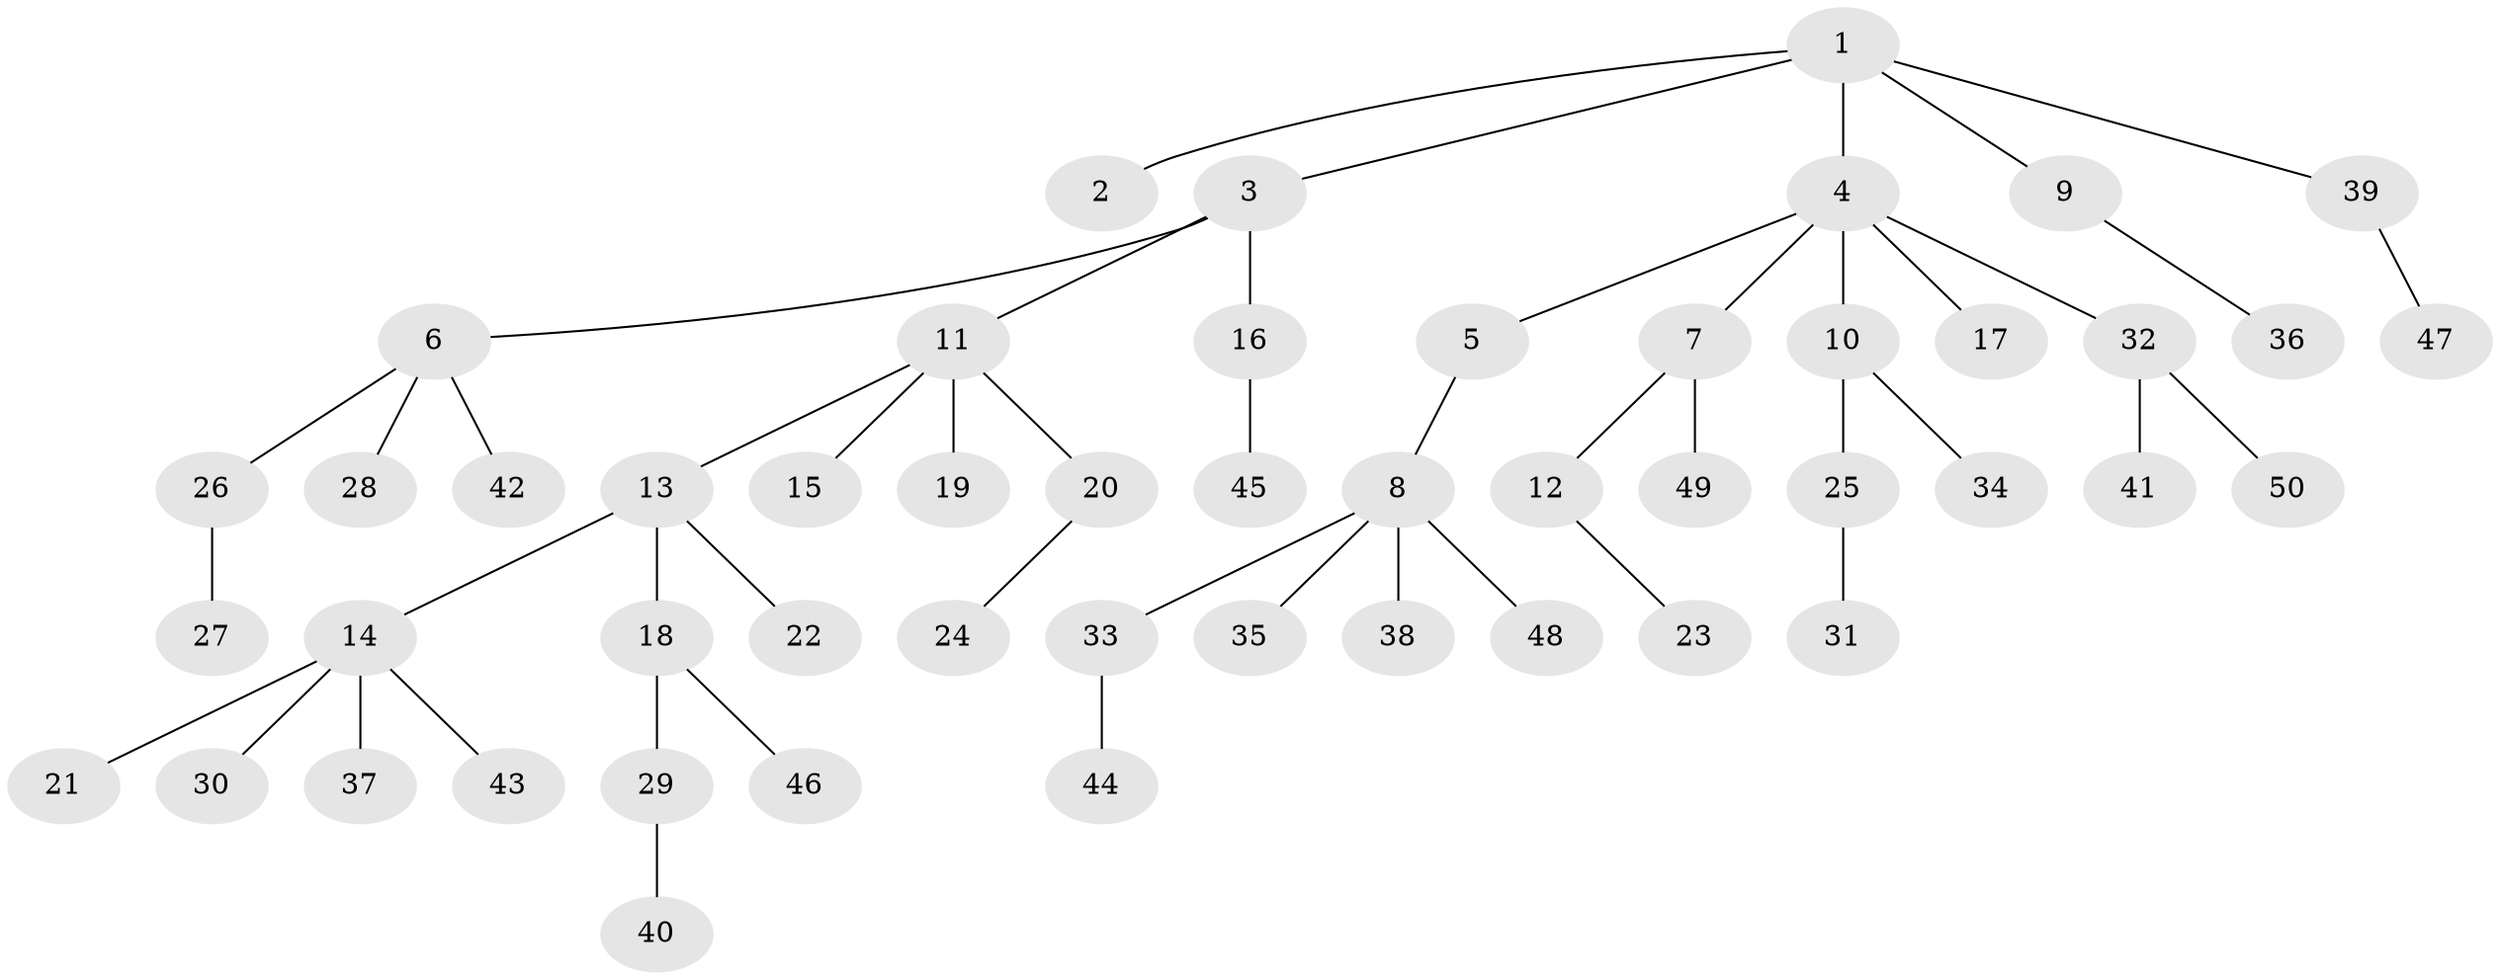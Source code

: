 // coarse degree distribution, {4: 0.16129032258064516, 2: 0.1935483870967742, 5: 0.03225806451612903, 1: 0.5483870967741935, 3: 0.06451612903225806}
// Generated by graph-tools (version 1.1) at 2025/37/03/04/25 23:37:21]
// undirected, 50 vertices, 49 edges
graph export_dot {
  node [color=gray90,style=filled];
  1;
  2;
  3;
  4;
  5;
  6;
  7;
  8;
  9;
  10;
  11;
  12;
  13;
  14;
  15;
  16;
  17;
  18;
  19;
  20;
  21;
  22;
  23;
  24;
  25;
  26;
  27;
  28;
  29;
  30;
  31;
  32;
  33;
  34;
  35;
  36;
  37;
  38;
  39;
  40;
  41;
  42;
  43;
  44;
  45;
  46;
  47;
  48;
  49;
  50;
  1 -- 2;
  1 -- 3;
  1 -- 4;
  1 -- 9;
  1 -- 39;
  3 -- 6;
  3 -- 11;
  3 -- 16;
  4 -- 5;
  4 -- 7;
  4 -- 10;
  4 -- 17;
  4 -- 32;
  5 -- 8;
  6 -- 26;
  6 -- 28;
  6 -- 42;
  7 -- 12;
  7 -- 49;
  8 -- 33;
  8 -- 35;
  8 -- 38;
  8 -- 48;
  9 -- 36;
  10 -- 25;
  10 -- 34;
  11 -- 13;
  11 -- 15;
  11 -- 19;
  11 -- 20;
  12 -- 23;
  13 -- 14;
  13 -- 18;
  13 -- 22;
  14 -- 21;
  14 -- 30;
  14 -- 37;
  14 -- 43;
  16 -- 45;
  18 -- 29;
  18 -- 46;
  20 -- 24;
  25 -- 31;
  26 -- 27;
  29 -- 40;
  32 -- 41;
  32 -- 50;
  33 -- 44;
  39 -- 47;
}

